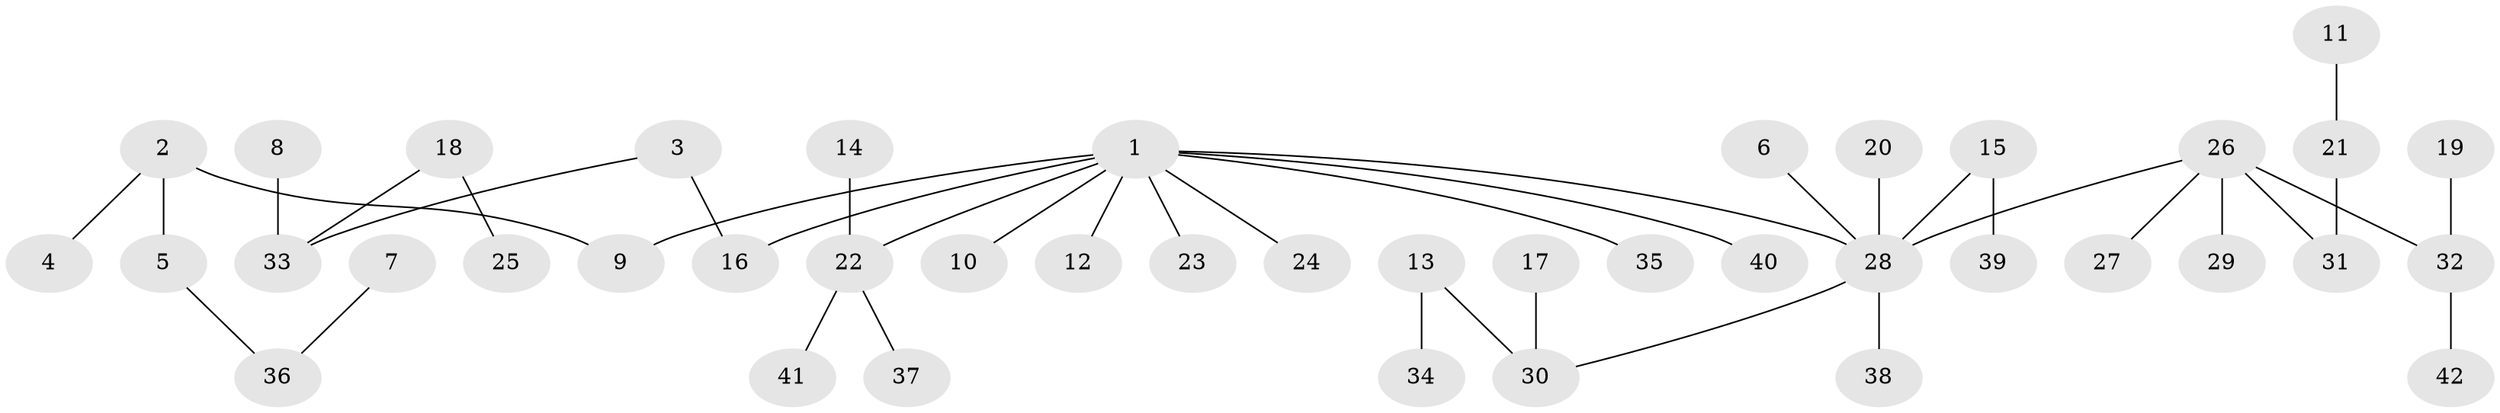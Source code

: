 // original degree distribution, {4: 0.07228915662650602, 7: 0.012048192771084338, 3: 0.1686746987951807, 6: 0.012048192771084338, 2: 0.24096385542168675, 5: 0.012048192771084338, 1: 0.4819277108433735}
// Generated by graph-tools (version 1.1) at 2025/26/03/09/25 03:26:32]
// undirected, 42 vertices, 41 edges
graph export_dot {
graph [start="1"]
  node [color=gray90,style=filled];
  1;
  2;
  3;
  4;
  5;
  6;
  7;
  8;
  9;
  10;
  11;
  12;
  13;
  14;
  15;
  16;
  17;
  18;
  19;
  20;
  21;
  22;
  23;
  24;
  25;
  26;
  27;
  28;
  29;
  30;
  31;
  32;
  33;
  34;
  35;
  36;
  37;
  38;
  39;
  40;
  41;
  42;
  1 -- 9 [weight=1.0];
  1 -- 10 [weight=1.0];
  1 -- 12 [weight=1.0];
  1 -- 16 [weight=1.0];
  1 -- 22 [weight=1.0];
  1 -- 23 [weight=1.0];
  1 -- 24 [weight=1.0];
  1 -- 28 [weight=1.0];
  1 -- 35 [weight=1.0];
  1 -- 40 [weight=1.0];
  2 -- 4 [weight=1.0];
  2 -- 5 [weight=1.0];
  2 -- 9 [weight=1.0];
  3 -- 16 [weight=1.0];
  3 -- 33 [weight=1.0];
  5 -- 36 [weight=1.0];
  6 -- 28 [weight=1.0];
  7 -- 36 [weight=1.0];
  8 -- 33 [weight=1.0];
  11 -- 21 [weight=1.0];
  13 -- 30 [weight=1.0];
  13 -- 34 [weight=1.0];
  14 -- 22 [weight=1.0];
  15 -- 28 [weight=1.0];
  15 -- 39 [weight=1.0];
  17 -- 30 [weight=1.0];
  18 -- 25 [weight=1.0];
  18 -- 33 [weight=1.0];
  19 -- 32 [weight=1.0];
  20 -- 28 [weight=1.0];
  21 -- 31 [weight=1.0];
  22 -- 37 [weight=1.0];
  22 -- 41 [weight=1.0];
  26 -- 27 [weight=1.0];
  26 -- 28 [weight=1.0];
  26 -- 29 [weight=1.0];
  26 -- 31 [weight=1.0];
  26 -- 32 [weight=1.0];
  28 -- 30 [weight=1.0];
  28 -- 38 [weight=1.0];
  32 -- 42 [weight=1.0];
}
